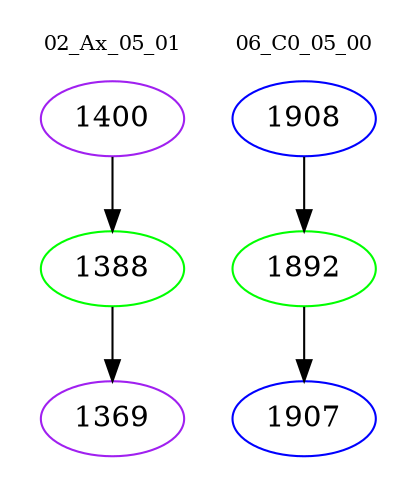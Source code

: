 digraph{
subgraph cluster_0 {
color = white
label = "02_Ax_05_01";
fontsize=10;
T0_1400 [label="1400", color="purple"]
T0_1400 -> T0_1388 [color="black"]
T0_1388 [label="1388", color="green"]
T0_1388 -> T0_1369 [color="black"]
T0_1369 [label="1369", color="purple"]
}
subgraph cluster_1 {
color = white
label = "06_C0_05_00";
fontsize=10;
T1_1908 [label="1908", color="blue"]
T1_1908 -> T1_1892 [color="black"]
T1_1892 [label="1892", color="green"]
T1_1892 -> T1_1907 [color="black"]
T1_1907 [label="1907", color="blue"]
}
}
